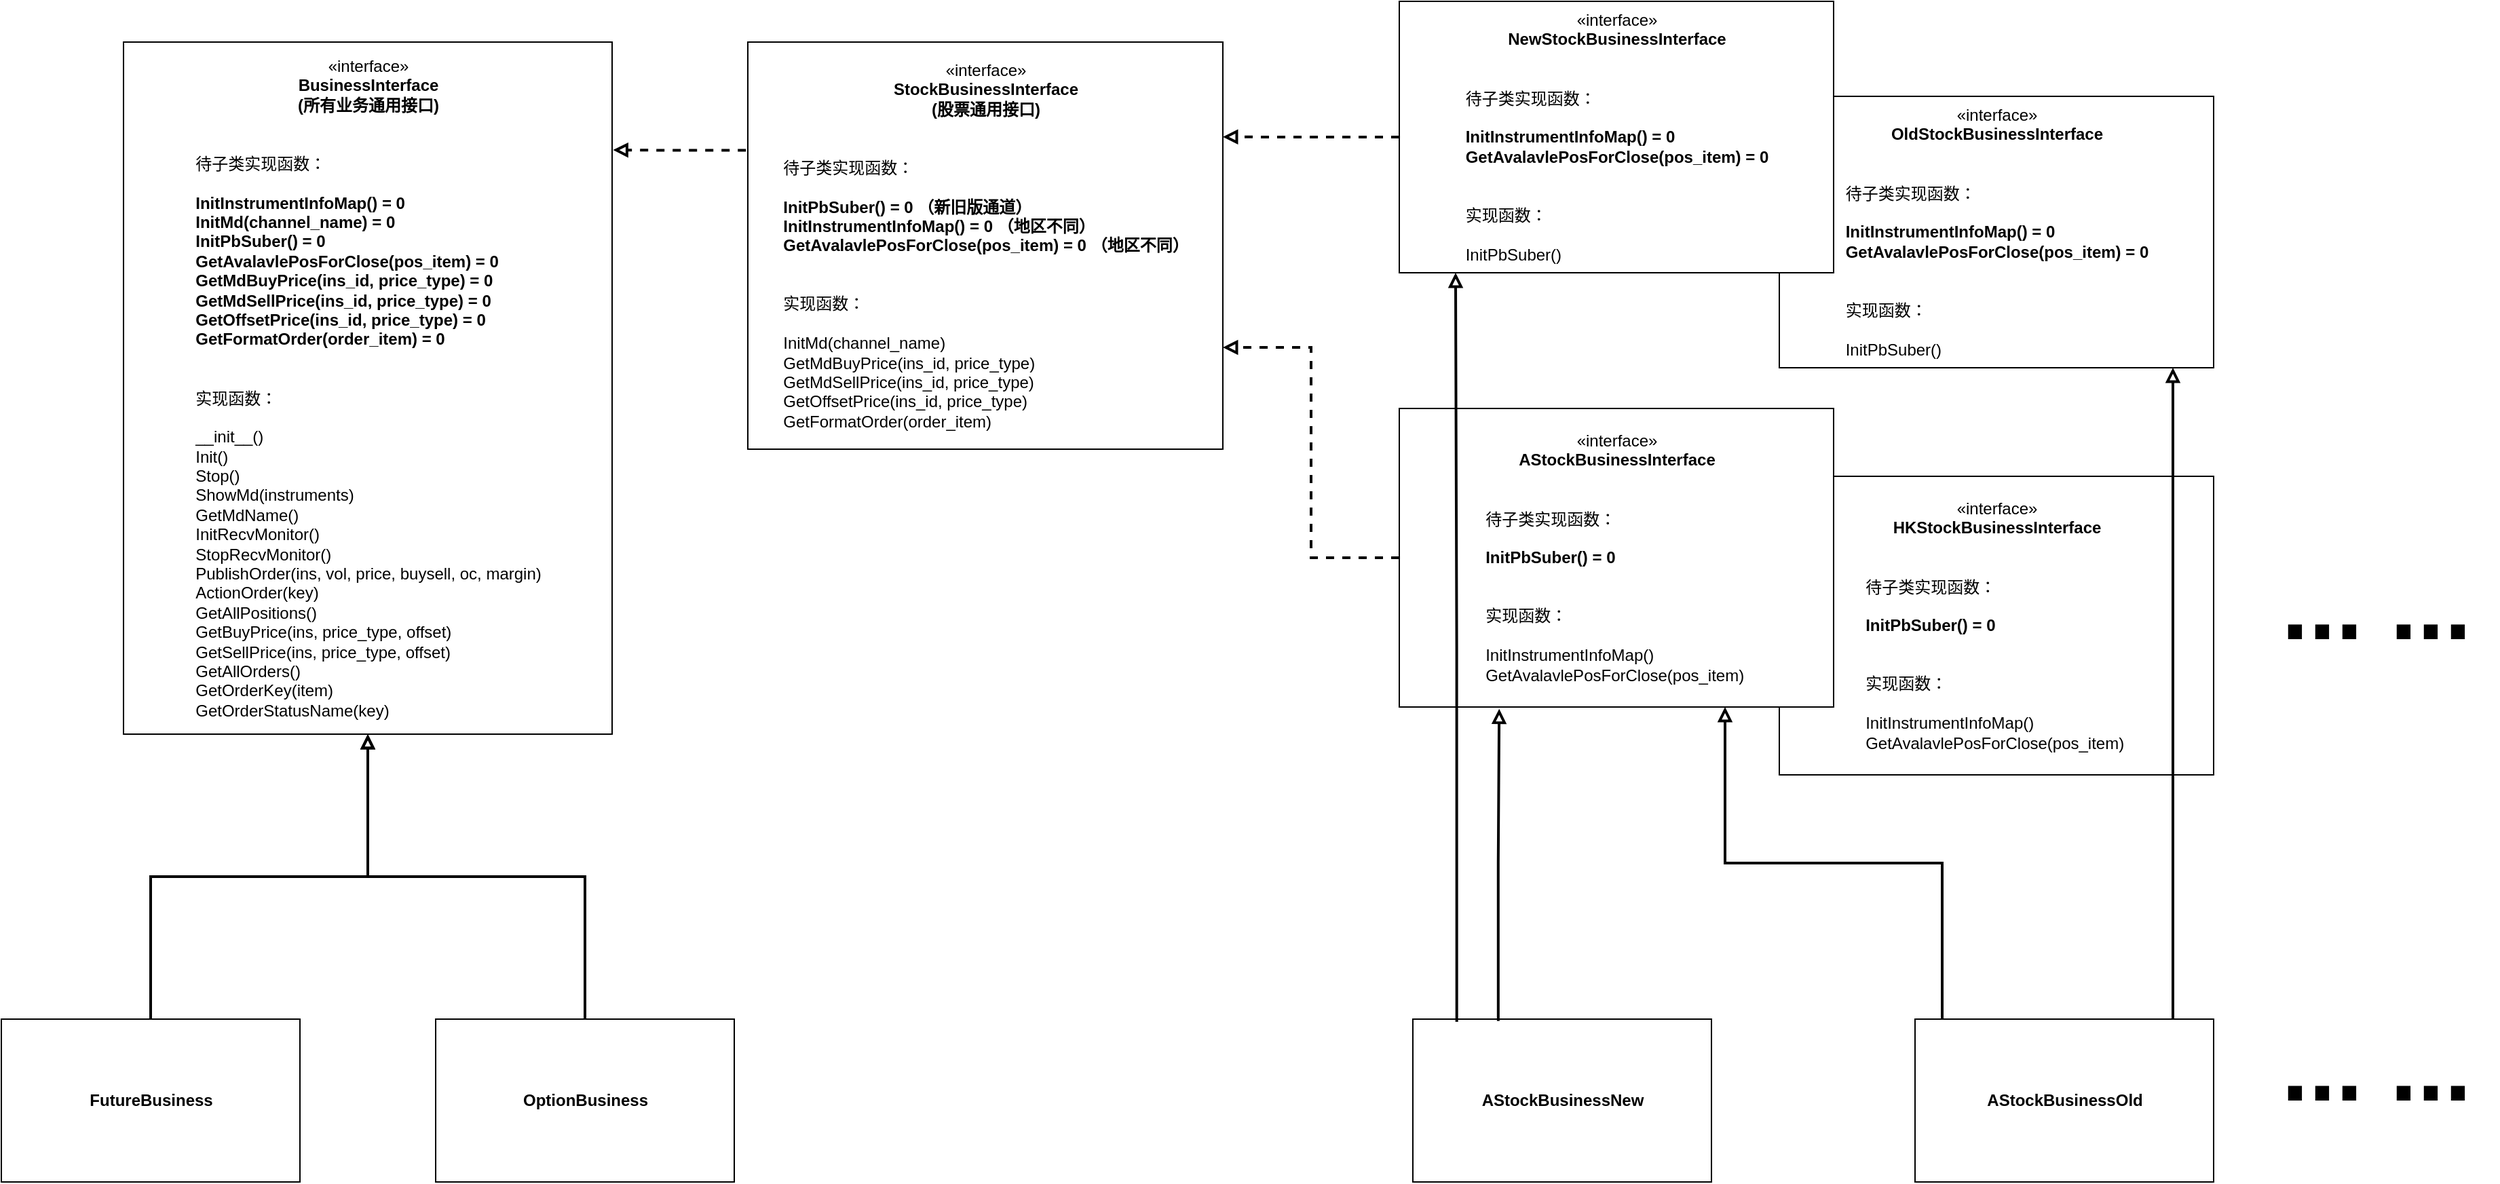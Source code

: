 <mxfile version="19.0.3" type="github">
  <diagram id="C5RBs43oDa-KdzZeNtuy" name="Page-1">
    <mxGraphModel dx="2889" dy="1154" grid="1" gridSize="10" guides="1" tooltips="1" connect="1" arrows="1" fold="1" page="1" pageScale="1" pageWidth="827" pageHeight="1169" math="0" shadow="0">
      <root>
        <mxCell id="WIyWlLk6GJQsqaUBKTNV-0" />
        <mxCell id="WIyWlLk6GJQsqaUBKTNV-1" parent="WIyWlLk6GJQsqaUBKTNV-0" />
        <mxCell id="iNfMXYK0mqE8fQsRYW3O-4" style="edgeStyle=orthogonalEdgeStyle;rounded=0;orthogonalLoop=1;jettySize=auto;html=1;exitX=-0.004;exitY=0.266;exitDx=0;exitDy=0;endArrow=block;endFill=0;exitPerimeter=0;entryX=1.002;entryY=0.156;entryDx=0;entryDy=0;entryPerimeter=0;strokeWidth=2;dashed=1;" parent="WIyWlLk6GJQsqaUBKTNV-1" source="iNfMXYK0mqE8fQsRYW3O-3" target="iNfMXYK0mqE8fQsRYW3O-2" edge="1">
          <mxGeometry relative="1" as="geometry">
            <mxPoint x="180" y="161" as="targetPoint" />
          </mxGeometry>
        </mxCell>
        <mxCell id="iNfMXYK0mqE8fQsRYW3O-3" value="&lt;br&gt;«interface»&lt;br&gt;&lt;b&gt;StockBusinessInterface&lt;br&gt;&lt;/b&gt;&lt;b&gt;(股票通用接口)&lt;/b&gt;&lt;br&gt;&lt;br&gt;&lt;br&gt;&lt;div style=&quot;text-align: left;&quot;&gt;待子类实现函数：&lt;/div&gt;&lt;div style=&quot;text-align: left;&quot;&gt;&lt;br&gt;&lt;/div&gt;&lt;div style=&quot;text-align: left;&quot;&gt;&lt;div&gt;&lt;div&gt;&lt;span style=&quot;background-color: initial;&quot;&gt;&lt;b&gt;InitPbSuber() = 0 （新旧版通道）&lt;/b&gt;&lt;/span&gt;&lt;/div&gt;&lt;/div&gt;&lt;div&gt;&lt;span style=&quot;background-color: initial;&quot;&gt;&lt;b&gt;InitInstrumentInfoMap() = 0 （地区不同）&lt;/b&gt;&lt;/span&gt;&lt;/div&gt;&lt;div&gt;&lt;span style=&quot;background-color: initial;&quot;&gt;&lt;b&gt;GetAvalavlePosForClose(pos_item) = 0&amp;nbsp;&lt;/b&gt;&lt;/span&gt;&lt;b style=&quot;background-color: initial;&quot;&gt;（地区不同）&lt;/b&gt;&lt;br&gt;&lt;/div&gt;&lt;/div&gt;&lt;div style=&quot;text-align: left;&quot;&gt;&lt;br&gt;&lt;/div&gt;&lt;div style=&quot;text-align: left;&quot;&gt;&lt;br&gt;&lt;/div&gt;&lt;div style=&quot;text-align: left;&quot;&gt;实现函数：&lt;/div&gt;&lt;div style=&quot;text-align: left;&quot;&gt;&lt;br&gt;&lt;/div&gt;&lt;div style=&quot;text-align: left;&quot;&gt;InitMd(channel_name)&lt;br&gt;&lt;/div&gt;&lt;div style=&quot;text-align: left;&quot;&gt;&lt;div&gt;&lt;span style=&quot;background-color: initial;&quot;&gt;GetMdBuyPrice(ins_id, price_type)&amp;nbsp;&lt;/span&gt;&lt;/div&gt;&lt;div&gt;GetMdSellPrice(ins_id, price_type)&lt;span style=&quot;background-color: initial;&quot;&gt;&lt;br&gt;&lt;/span&gt;&lt;/div&gt;&lt;div&gt;GetOffsetPrice(ins_id, price_type)&lt;br&gt;&lt;/div&gt;&lt;div&gt;GetFormatOrder(order_item)&lt;/div&gt;&lt;/div&gt;&lt;div style=&quot;text-align: left;&quot;&gt;&lt;br&gt;&lt;/div&gt;" style="html=1;" parent="WIyWlLk6GJQsqaUBKTNV-1" vertex="1">
          <mxGeometry x="280" y="80" width="350" height="300" as="geometry" />
        </mxCell>
        <mxCell id="iNfMXYK0mqE8fQsRYW3O-2" value="&lt;br&gt;«interface»&lt;br&gt;&lt;b&gt;BusinessInterface&lt;br&gt;(所有业务通用接口)&lt;br&gt;&lt;/b&gt;&lt;br&gt;&lt;div style=&quot;text-align: left;&quot;&gt;&lt;br&gt;&lt;/div&gt;&lt;div style=&quot;text-align: left;&quot;&gt;待子类实现函数：&lt;/div&gt;&lt;div style=&quot;text-align: left;&quot;&gt;&lt;br&gt;&lt;/div&gt;&lt;div style=&quot;text-align: left;&quot;&gt;&lt;span style=&quot;background-color: initial;&quot;&gt;&lt;b&gt;InitInstrumentInfoMap() = 0&lt;/b&gt;&lt;/span&gt;&lt;/div&gt;&lt;div style=&quot;text-align: left;&quot;&gt;&lt;span style=&quot;background-color: initial;&quot;&gt;&lt;b&gt;InitMd(channel_name) = 0&lt;/b&gt;&lt;/span&gt;&lt;/div&gt;&lt;div style=&quot;text-align: left;&quot;&gt;&lt;span style=&quot;background-color: initial;&quot;&gt;&lt;b&gt;InitPbSuber() = 0&lt;/b&gt;&lt;/span&gt;&lt;/div&gt;&lt;div style=&quot;text-align: left;&quot;&gt;&lt;span style=&quot;background-color: initial;&quot;&gt;&lt;b&gt;GetAvalavlePosForClose(pos_item) = 0&lt;/b&gt;&lt;/span&gt;&lt;/div&gt;&lt;div style=&quot;text-align: left;&quot;&gt;&lt;span style=&quot;background-color: initial;&quot;&gt;&lt;b&gt;GetMdBuyPrice(ins_id, price_type) = 0&lt;/b&gt;&lt;/span&gt;&lt;/div&gt;&lt;div style=&quot;text-align: left;&quot;&gt;&lt;b&gt;GetMdSellPrice(ins_id, price_type) = 0&lt;span style=&quot;background-color: initial;&quot;&gt;&lt;br&gt;&lt;/span&gt;&lt;/b&gt;&lt;/div&gt;&lt;div style=&quot;text-align: left;&quot;&gt;&lt;b&gt;GetOffsetPrice(ins_id, price_type) = 0&lt;br&gt;&lt;/b&gt;&lt;/div&gt;&lt;div style=&quot;text-align: left;&quot;&gt;&lt;b&gt;GetFormatOrder(order_item) = 0&lt;/b&gt;&lt;/div&gt;&lt;div style=&quot;text-align: left;&quot;&gt;&lt;br&gt;&lt;/div&gt;&lt;div style=&quot;text-align: left;&quot;&gt;&lt;br&gt;&lt;/div&gt;&lt;div style=&quot;text-align: left;&quot;&gt;实现函数：&lt;/div&gt;&lt;div style=&quot;text-align: left;&quot;&gt;&lt;br&gt;&lt;/div&gt;&lt;div style=&quot;text-align: left;&quot;&gt;__init__()&lt;/div&gt;&lt;div style=&quot;text-align: left;&quot;&gt;Init()&lt;/div&gt;&lt;div style=&quot;text-align: left;&quot;&gt;Stop()&lt;/div&gt;&lt;div style=&quot;text-align: left;&quot;&gt;ShowMd(instruments)&lt;/div&gt;&lt;div style=&quot;text-align: left;&quot;&gt;GetMdName()&lt;/div&gt;&lt;div style=&quot;text-align: left;&quot;&gt;InitRecvMonitor()&lt;/div&gt;&lt;div style=&quot;text-align: left;&quot;&gt;StopRecvMonitor()&lt;/div&gt;&lt;div style=&quot;text-align: left;&quot;&gt;PublishOrder(ins, vol, price, buysell, oc, margin)&lt;/div&gt;&lt;div style=&quot;text-align: left;&quot;&gt;ActionOrder(key)&lt;/div&gt;&lt;div style=&quot;text-align: left;&quot;&gt;GetAllPositions()&lt;/div&gt;&lt;div style=&quot;text-align: left;&quot;&gt;GetBuyPrice(ins, price_type, offset)&lt;/div&gt;&lt;div style=&quot;text-align: left;&quot;&gt;GetSellPrice(ins, price_type, offset)&lt;/div&gt;&lt;div style=&quot;text-align: left;&quot;&gt;GetAllOrders()&lt;/div&gt;&lt;div style=&quot;text-align: left;&quot;&gt;GetOrderKey(item)&lt;/div&gt;&lt;div style=&quot;text-align: left;&quot;&gt;GetOrderStatusName(key)&lt;/div&gt;&lt;div style=&quot;text-align: left;&quot;&gt;&lt;br&gt;&lt;/div&gt;" style="html=1;" parent="WIyWlLk6GJQsqaUBKTNV-1" vertex="1">
          <mxGeometry x="-180" y="80" width="360" height="510" as="geometry" />
        </mxCell>
        <mxCell id="iNfMXYK0mqE8fQsRYW3O-10" style="edgeStyle=orthogonalEdgeStyle;rounded=0;orthogonalLoop=1;jettySize=auto;html=1;endArrow=block;endFill=0;entryX=1;entryY=0.233;entryDx=0;entryDy=0;exitX=0;exitY=0.5;exitDx=0;exitDy=0;entryPerimeter=0;strokeWidth=2;dashed=1;" parent="WIyWlLk6GJQsqaUBKTNV-1" source="iNfMXYK0mqE8fQsRYW3O-5" target="iNfMXYK0mqE8fQsRYW3O-3" edge="1">
          <mxGeometry relative="1" as="geometry">
            <mxPoint x="580" y="660" as="sourcePoint" />
            <mxPoint x="330" y="660" as="targetPoint" />
          </mxGeometry>
        </mxCell>
        <mxCell id="iNfMXYK0mqE8fQsRYW3O-13" value="" style="group" parent="WIyWlLk6GJQsqaUBKTNV-1" vertex="1" connectable="0">
          <mxGeometry x="760" y="50" width="600" height="270" as="geometry" />
        </mxCell>
        <mxCell id="iNfMXYK0mqE8fQsRYW3O-6" value="«interface»&lt;br&gt;&lt;b&gt;OldStockBusinessInterface&lt;/b&gt;&lt;br&gt;&lt;br&gt;&lt;br&gt;&lt;div style=&quot;text-align: left;&quot;&gt;待子类实现函数：&lt;/div&gt;&lt;div style=&quot;text-align: left;&quot;&gt;&lt;br&gt;&lt;/div&gt;&lt;div style=&quot;text-align: left;&quot;&gt;&lt;div&gt;&lt;span style=&quot;background-color: initial;&quot;&gt;&lt;b&gt;InitInstrumentInfoMap() = 0&lt;/b&gt;&lt;/span&gt;&lt;/div&gt;&lt;div&gt;&lt;span style=&quot;background-color: initial;&quot;&gt;&lt;b&gt;GetAvalavlePosForClose(pos_item) = 0&lt;/b&gt;&lt;/span&gt;&lt;/div&gt;&lt;/div&gt;&lt;div style=&quot;text-align: left;&quot;&gt;&lt;br&gt;&lt;/div&gt;&lt;div style=&quot;text-align: left;&quot;&gt;&lt;br&gt;&lt;/div&gt;&lt;div style=&quot;text-align: left;&quot;&gt;实现函数：&lt;/div&gt;&lt;div style=&quot;text-align: left;&quot;&gt;&lt;br&gt;&lt;/div&gt;&lt;div style=&quot;text-align: left;&quot;&gt;&lt;span style=&quot;background-color: initial;&quot;&gt;InitPbSuber()&lt;/span&gt;&lt;/div&gt;" style="html=1;" parent="iNfMXYK0mqE8fQsRYW3O-13" vertex="1">
          <mxGeometry x="280" y="70" width="320" height="200" as="geometry" />
        </mxCell>
        <mxCell id="iNfMXYK0mqE8fQsRYW3O-5" value="«interface»&lt;br&gt;&lt;b&gt;NewStockBusinessInterface&lt;/b&gt;&lt;br&gt;&lt;br&gt;&lt;br&gt;&lt;div style=&quot;text-align: left;&quot;&gt;待子类实现函数：&lt;/div&gt;&lt;div style=&quot;text-align: left;&quot;&gt;&lt;br&gt;&lt;/div&gt;&lt;div style=&quot;text-align: left;&quot;&gt;&lt;div&gt;&lt;span style=&quot;background-color: initial;&quot;&gt;&lt;b&gt;InitInstrumentInfoMap() = 0&lt;/b&gt;&lt;/span&gt;&lt;/div&gt;&lt;div&gt;&lt;span style=&quot;background-color: initial;&quot;&gt;&lt;b&gt;GetAvalavlePosForClose(pos_item) = 0&lt;/b&gt;&lt;/span&gt;&lt;/div&gt;&lt;/div&gt;&lt;div style=&quot;text-align: left;&quot;&gt;&lt;br&gt;&lt;/div&gt;&lt;div style=&quot;text-align: left;&quot;&gt;&lt;br&gt;&lt;/div&gt;&lt;div style=&quot;text-align: left;&quot;&gt;实现函数：&lt;/div&gt;&lt;div style=&quot;text-align: left;&quot;&gt;&lt;br&gt;&lt;/div&gt;&lt;div style=&quot;text-align: left;&quot;&gt;&lt;span style=&quot;background-color: initial;&quot;&gt;InitPbSuber()&lt;/span&gt;&lt;/div&gt;" style="html=1;" parent="iNfMXYK0mqE8fQsRYW3O-13" vertex="1">
          <mxGeometry width="320" height="200" as="geometry" />
        </mxCell>
        <mxCell id="iNfMXYK0mqE8fQsRYW3O-14" value="" style="group" parent="WIyWlLk6GJQsqaUBKTNV-1" vertex="1" connectable="0">
          <mxGeometry x="760" y="350" width="800" height="270" as="geometry" />
        </mxCell>
        <mxCell id="iNfMXYK0mqE8fQsRYW3O-8" value="«interface»&lt;br&gt;&lt;b&gt;HKStockBusinessInterface&lt;/b&gt;&lt;br&gt;&lt;br&gt;&lt;br&gt;&lt;div style=&quot;text-align: left;&quot;&gt;待子类实现函数：&lt;/div&gt;&lt;div style=&quot;&quot;&gt;&lt;div style=&quot;text-align: left;&quot;&gt;&lt;br&gt;&lt;/div&gt;&lt;div style=&quot;text-align: left;&quot;&gt;&lt;span style=&quot;background-color: initial;&quot;&gt;&lt;b&gt;InitPbSuber() = 0&lt;/b&gt;&lt;/span&gt;&lt;/div&gt;&lt;/div&gt;&lt;div style=&quot;text-align: left;&quot;&gt;&lt;br&gt;&lt;/div&gt;&lt;div style=&quot;text-align: left;&quot;&gt;&lt;br&gt;&lt;/div&gt;&lt;div style=&quot;text-align: left;&quot;&gt;实现函数：&lt;/div&gt;&lt;div style=&quot;text-align: left;&quot;&gt;&lt;br&gt;&lt;/div&gt;&lt;div style=&quot;text-align: left;&quot;&gt;&lt;div&gt;&lt;span style=&quot;background-color: initial;&quot;&gt;InitInstrumentInfoMap()&lt;/span&gt;&lt;/div&gt;&lt;div&gt;&lt;span style=&quot;background-color: initial;&quot;&gt;GetAvalavlePosForClose(pos_item)&amp;nbsp;&lt;/span&gt;&lt;/div&gt;&lt;/div&gt;" style="html=1;align=center;" parent="iNfMXYK0mqE8fQsRYW3O-14" vertex="1">
          <mxGeometry x="280" y="50" width="320" height="220" as="geometry" />
        </mxCell>
        <mxCell id="iNfMXYK0mqE8fQsRYW3O-7" value="«interface»&lt;br&gt;&lt;b&gt;AStockBusinessInterface&lt;/b&gt;&lt;br&gt;&lt;br&gt;&lt;br&gt;&lt;div style=&quot;text-align: left;&quot;&gt;待子类实现函数：&lt;/div&gt;&lt;div style=&quot;&quot;&gt;&lt;div style=&quot;text-align: left;&quot;&gt;&lt;br&gt;&lt;/div&gt;&lt;div style=&quot;text-align: left;&quot;&gt;&lt;span style=&quot;background-color: initial;&quot;&gt;&lt;b&gt;InitPbSuber() = 0&lt;/b&gt;&lt;/span&gt;&lt;/div&gt;&lt;/div&gt;&lt;div style=&quot;text-align: left;&quot;&gt;&lt;br&gt;&lt;/div&gt;&lt;div style=&quot;text-align: left;&quot;&gt;&lt;br&gt;&lt;/div&gt;&lt;div style=&quot;text-align: left;&quot;&gt;实现函数：&lt;/div&gt;&lt;div style=&quot;text-align: left;&quot;&gt;&lt;br&gt;&lt;/div&gt;&lt;div style=&quot;text-align: left;&quot;&gt;&lt;div&gt;&lt;span style=&quot;background-color: initial;&quot;&gt;InitInstrumentInfoMap()&lt;/span&gt;&lt;/div&gt;&lt;div&gt;&lt;span style=&quot;background-color: initial;&quot;&gt;GetAvalavlePosForClose(pos_item)&amp;nbsp;&lt;/span&gt;&lt;/div&gt;&lt;/div&gt;" style="html=1;align=center;" parent="iNfMXYK0mqE8fQsRYW3O-14" vertex="1">
          <mxGeometry width="320" height="220" as="geometry" />
        </mxCell>
        <mxCell id="iNfMXYK0mqE8fQsRYW3O-9" value="&lt;b&gt;&lt;font style=&quot;font-size: 72px;&quot;&gt;... ...&lt;/font&gt;&lt;/b&gt;" style="text;html=1;strokeColor=none;fillColor=none;align=center;verticalAlign=middle;whiteSpace=wrap;rounded=0;" parent="iNfMXYK0mqE8fQsRYW3O-14" vertex="1">
          <mxGeometry x="630" y="130" width="180" height="30" as="geometry" />
        </mxCell>
        <mxCell id="iNfMXYK0mqE8fQsRYW3O-15" style="edgeStyle=orthogonalEdgeStyle;rounded=0;orthogonalLoop=1;jettySize=auto;html=1;endArrow=block;endFill=0;entryX=1;entryY=0.75;entryDx=0;entryDy=0;exitX=0;exitY=0.5;exitDx=0;exitDy=0;strokeWidth=2;dashed=1;" parent="WIyWlLk6GJQsqaUBKTNV-1" source="iNfMXYK0mqE8fQsRYW3O-7" target="iNfMXYK0mqE8fQsRYW3O-3" edge="1">
          <mxGeometry relative="1" as="geometry">
            <mxPoint x="740" y="380" as="sourcePoint" />
            <mxPoint x="640" y="159.9" as="targetPoint" />
          </mxGeometry>
        </mxCell>
        <mxCell id="iNfMXYK0mqE8fQsRYW3O-25" value="&lt;b&gt;AStockBusinessNew&lt;br&gt;&lt;/b&gt;" style="html=1;align=center;" parent="WIyWlLk6GJQsqaUBKTNV-1" vertex="1">
          <mxGeometry x="770" y="800" width="220" height="120" as="geometry" />
        </mxCell>
        <mxCell id="iNfMXYK0mqE8fQsRYW3O-26" style="edgeStyle=orthogonalEdgeStyle;rounded=0;orthogonalLoop=1;jettySize=auto;html=1;endArrow=block;endFill=0;entryX=0.289;entryY=1;entryDx=0;entryDy=0;exitX=0.147;exitY=0.017;exitDx=0;exitDy=0;entryPerimeter=0;strokeWidth=2;exitPerimeter=0;" parent="WIyWlLk6GJQsqaUBKTNV-1" source="iNfMXYK0mqE8fQsRYW3O-25" edge="1">
          <mxGeometry relative="1" as="geometry">
            <mxPoint x="801.5" y="730" as="sourcePoint" />
            <mxPoint x="801.48" y="250" as="targetPoint" />
          </mxGeometry>
        </mxCell>
        <mxCell id="iNfMXYK0mqE8fQsRYW3O-27" style="edgeStyle=orthogonalEdgeStyle;rounded=0;orthogonalLoop=1;jettySize=auto;html=1;endArrow=block;endFill=0;exitX=0.286;exitY=0.011;exitDx=0;exitDy=0;exitPerimeter=0;strokeWidth=2;entryX=0.23;entryY=1.006;entryDx=0;entryDy=0;entryPerimeter=0;" parent="WIyWlLk6GJQsqaUBKTNV-1" source="iNfMXYK0mqE8fQsRYW3O-25" target="iNfMXYK0mqE8fQsRYW3O-7" edge="1">
          <mxGeometry relative="1" as="geometry">
            <mxPoint x="918.15" y="730" as="sourcePoint" />
            <mxPoint x="828" y="570" as="targetPoint" />
          </mxGeometry>
        </mxCell>
        <mxCell id="iNfMXYK0mqE8fQsRYW3O-28" value="&lt;b&gt;&lt;font style=&quot;font-size: 72px;&quot;&gt;... ...&lt;/font&gt;&lt;/b&gt;" style="text;html=1;strokeColor=none;fillColor=none;align=center;verticalAlign=middle;whiteSpace=wrap;rounded=0;" parent="WIyWlLk6GJQsqaUBKTNV-1" vertex="1">
          <mxGeometry x="1390" y="820" width="180" height="30" as="geometry" />
        </mxCell>
        <mxCell id="iNfMXYK0mqE8fQsRYW3O-29" value="&lt;b&gt;AStockBusinessOld&lt;br&gt;&lt;/b&gt;" style="html=1;align=center;" parent="WIyWlLk6GJQsqaUBKTNV-1" vertex="1">
          <mxGeometry x="1140" y="800" width="220" height="120" as="geometry" />
        </mxCell>
        <mxCell id="iNfMXYK0mqE8fQsRYW3O-30" style="edgeStyle=orthogonalEdgeStyle;rounded=0;orthogonalLoop=1;jettySize=auto;html=1;endArrow=block;endFill=0;exitX=0.091;exitY=0;exitDx=0;exitDy=0;exitPerimeter=0;strokeWidth=2;entryX=0.75;entryY=1;entryDx=0;entryDy=0;" parent="WIyWlLk6GJQsqaUBKTNV-1" source="iNfMXYK0mqE8fQsRYW3O-29" target="iNfMXYK0mqE8fQsRYW3O-7" edge="1">
          <mxGeometry relative="1" as="geometry">
            <mxPoint x="842.92" y="741.32" as="sourcePoint" />
            <mxPoint x="843.6" y="581.32" as="targetPoint" />
          </mxGeometry>
        </mxCell>
        <mxCell id="iNfMXYK0mqE8fQsRYW3O-31" style="edgeStyle=orthogonalEdgeStyle;rounded=0;orthogonalLoop=1;jettySize=auto;html=1;endArrow=block;endFill=0;strokeWidth=2;" parent="WIyWlLk6GJQsqaUBKTNV-1" edge="1">
          <mxGeometry relative="1" as="geometry">
            <mxPoint x="1330" y="800" as="sourcePoint" />
            <mxPoint x="1330" y="320" as="targetPoint" />
          </mxGeometry>
        </mxCell>
        <mxCell id="iNfMXYK0mqE8fQsRYW3O-32" value="&lt;b&gt;FutureBusiness&lt;br&gt;&lt;/b&gt;" style="html=1;align=center;" parent="WIyWlLk6GJQsqaUBKTNV-1" vertex="1">
          <mxGeometry x="-270" y="800" width="220" height="120" as="geometry" />
        </mxCell>
        <mxCell id="iNfMXYK0mqE8fQsRYW3O-33" style="edgeStyle=orthogonalEdgeStyle;rounded=0;orthogonalLoop=1;jettySize=auto;html=1;endArrow=block;endFill=0;exitX=0.5;exitY=0;exitDx=0;exitDy=0;strokeWidth=2;entryX=0.5;entryY=1;entryDx=0;entryDy=0;" parent="WIyWlLk6GJQsqaUBKTNV-1" source="iNfMXYK0mqE8fQsRYW3O-32" target="iNfMXYK0mqE8fQsRYW3O-2" edge="1">
          <mxGeometry relative="1" as="geometry">
            <mxPoint x="180.0" y="940" as="sourcePoint" />
            <mxPoint x="180.68" y="710" as="targetPoint" />
          </mxGeometry>
        </mxCell>
        <mxCell id="iNfMXYK0mqE8fQsRYW3O-34" value="&lt;b&gt;OptionBusiness&lt;br&gt;&lt;/b&gt;" style="html=1;align=center;" parent="WIyWlLk6GJQsqaUBKTNV-1" vertex="1">
          <mxGeometry x="50" y="800" width="220" height="120" as="geometry" />
        </mxCell>
        <mxCell id="iNfMXYK0mqE8fQsRYW3O-35" style="edgeStyle=orthogonalEdgeStyle;rounded=0;orthogonalLoop=1;jettySize=auto;html=1;endArrow=block;endFill=0;exitX=0.5;exitY=0;exitDx=0;exitDy=0;strokeWidth=2;entryX=0.5;entryY=1;entryDx=0;entryDy=0;" parent="WIyWlLk6GJQsqaUBKTNV-1" source="iNfMXYK0mqE8fQsRYW3O-34" target="iNfMXYK0mqE8fQsRYW3O-2" edge="1">
          <mxGeometry relative="1" as="geometry">
            <mxPoint x="-190" y="810" as="sourcePoint" />
            <mxPoint x="10" y="600" as="targetPoint" />
          </mxGeometry>
        </mxCell>
      </root>
    </mxGraphModel>
  </diagram>
</mxfile>
